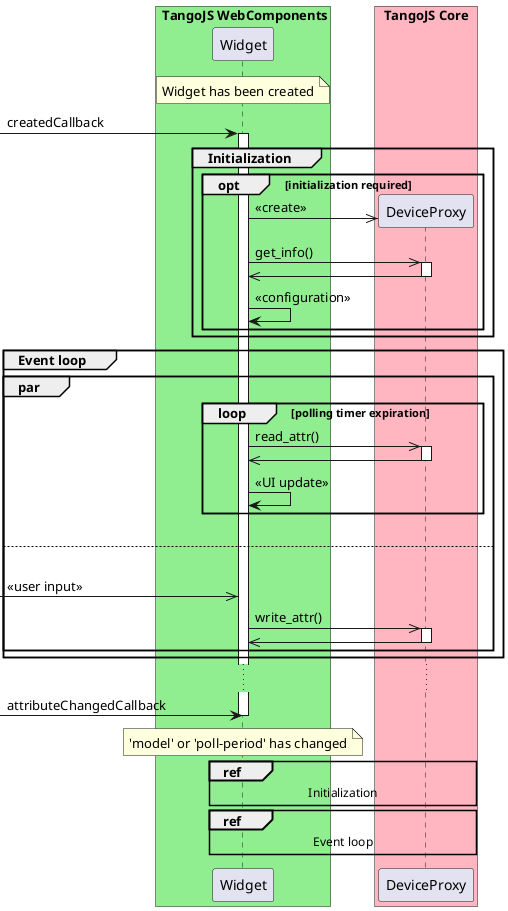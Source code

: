 @startuml

participant Widget
participant DeviceProxy

box " TangoJS WebComponents" #LightGreen
  participant Widget
end box

box "TangoJS Core" #LightPink
  participant DeviceProxy
end box

note over Widget: Widget has been created

[-> Widget: createdCallback
activate Widget

group Initialization
opt initialization required
  create DeviceProxy
  Widget ->> DeviceProxy: << create >>

  Widget ->> DeviceProxy: get_info()
  activate DeviceProxy

  DeviceProxy ->> Widget:
  deactivate DeviceProxy

  Widget -> Widget: << configuration >>
end
end


group Event loop
par

  loop polling timer expiration
    Widget ->> DeviceProxy: read_attr()
    activate DeviceProxy

    DeviceProxy ->> Widget:
    deactivate DeviceProxy

    Widget -> Widget: << UI update >>
  end

  |||

else

  |||

  [->>Widget: << user input >>
  Widget ->> DeviceProxy: write_attr()
  activate DeviceProxy
  DeviceProxy ->> Widget:
  deactivate DeviceProxy

end
end

...

[-> Widget: attributeChangedCallback

note over Widget: 'model' or 'poll-period' has changed

ref over Widget, DeviceProxy: Initialization
ref over Widget, DeviceProxy: Event loop


deactivate Widget

@enduml
